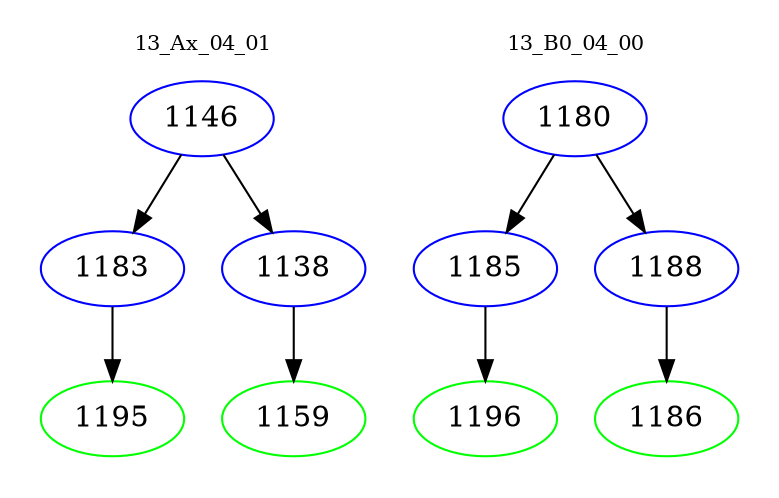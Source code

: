 digraph{
subgraph cluster_0 {
color = white
label = "13_Ax_04_01";
fontsize=10;
T0_1146 [label="1146", color="blue"]
T0_1146 -> T0_1183 [color="black"]
T0_1183 [label="1183", color="blue"]
T0_1183 -> T0_1195 [color="black"]
T0_1195 [label="1195", color="green"]
T0_1146 -> T0_1138 [color="black"]
T0_1138 [label="1138", color="blue"]
T0_1138 -> T0_1159 [color="black"]
T0_1159 [label="1159", color="green"]
}
subgraph cluster_1 {
color = white
label = "13_B0_04_00";
fontsize=10;
T1_1180 [label="1180", color="blue"]
T1_1180 -> T1_1185 [color="black"]
T1_1185 [label="1185", color="blue"]
T1_1185 -> T1_1196 [color="black"]
T1_1196 [label="1196", color="green"]
T1_1180 -> T1_1188 [color="black"]
T1_1188 [label="1188", color="blue"]
T1_1188 -> T1_1186 [color="black"]
T1_1186 [label="1186", color="green"]
}
}
